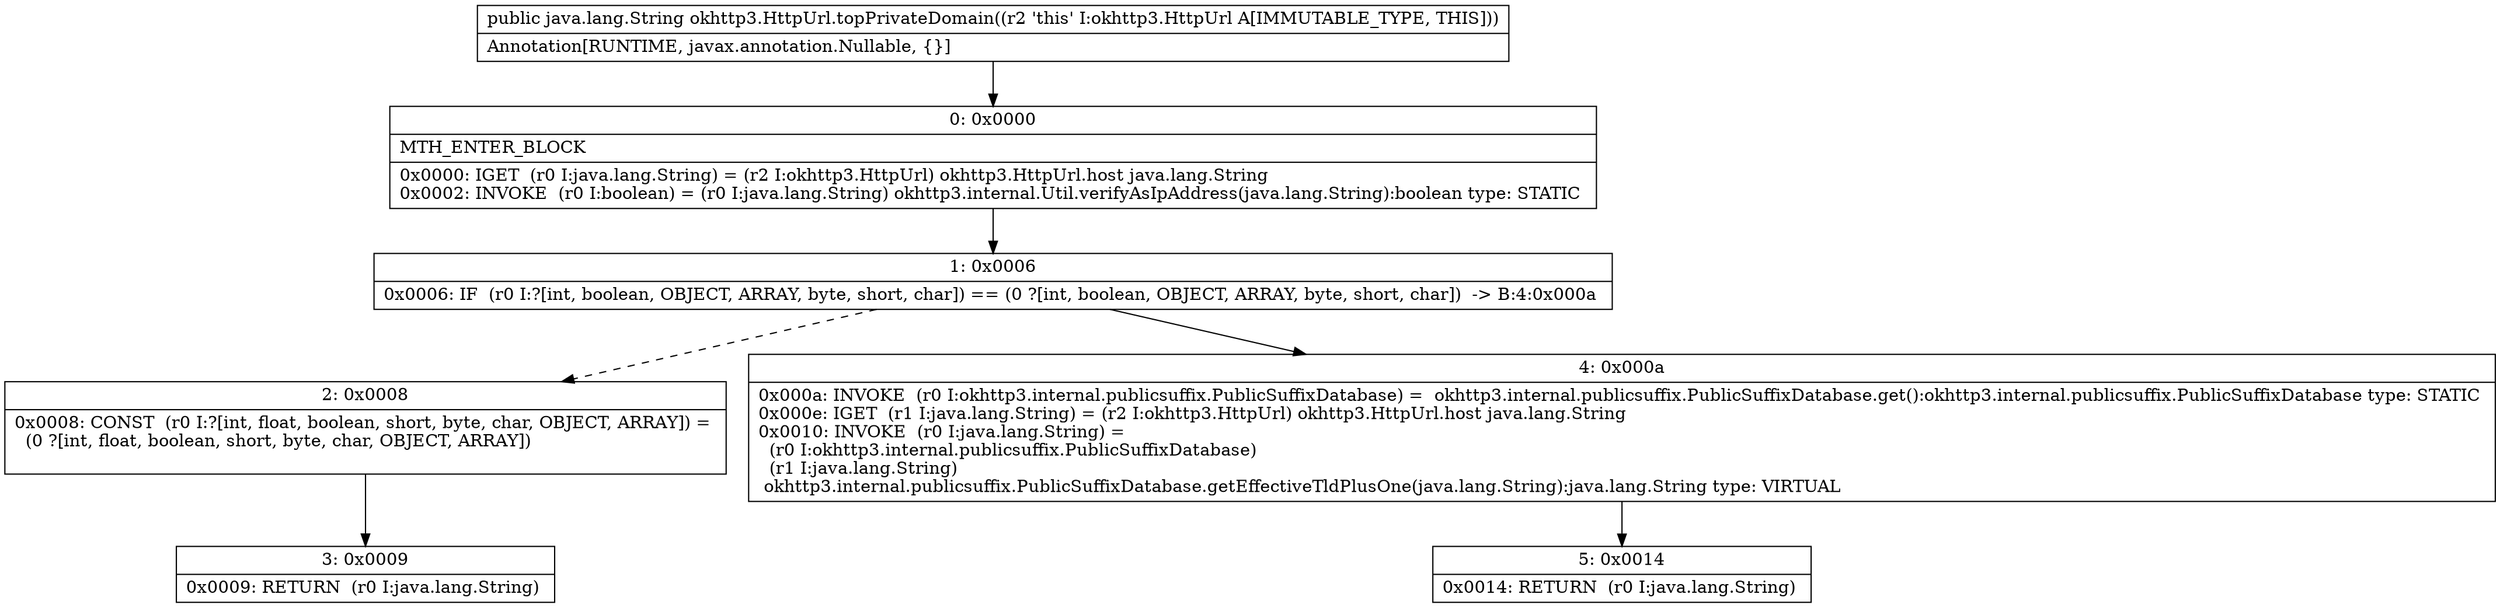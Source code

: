 digraph "CFG forokhttp3.HttpUrl.topPrivateDomain()Ljava\/lang\/String;" {
Node_0 [shape=record,label="{0\:\ 0x0000|MTH_ENTER_BLOCK\l|0x0000: IGET  (r0 I:java.lang.String) = (r2 I:okhttp3.HttpUrl) okhttp3.HttpUrl.host java.lang.String \l0x0002: INVOKE  (r0 I:boolean) = (r0 I:java.lang.String) okhttp3.internal.Util.verifyAsIpAddress(java.lang.String):boolean type: STATIC \l}"];
Node_1 [shape=record,label="{1\:\ 0x0006|0x0006: IF  (r0 I:?[int, boolean, OBJECT, ARRAY, byte, short, char]) == (0 ?[int, boolean, OBJECT, ARRAY, byte, short, char])  \-\> B:4:0x000a \l}"];
Node_2 [shape=record,label="{2\:\ 0x0008|0x0008: CONST  (r0 I:?[int, float, boolean, short, byte, char, OBJECT, ARRAY]) = \l  (0 ?[int, float, boolean, short, byte, char, OBJECT, ARRAY])\l \l}"];
Node_3 [shape=record,label="{3\:\ 0x0009|0x0009: RETURN  (r0 I:java.lang.String) \l}"];
Node_4 [shape=record,label="{4\:\ 0x000a|0x000a: INVOKE  (r0 I:okhttp3.internal.publicsuffix.PublicSuffixDatabase) =  okhttp3.internal.publicsuffix.PublicSuffixDatabase.get():okhttp3.internal.publicsuffix.PublicSuffixDatabase type: STATIC \l0x000e: IGET  (r1 I:java.lang.String) = (r2 I:okhttp3.HttpUrl) okhttp3.HttpUrl.host java.lang.String \l0x0010: INVOKE  (r0 I:java.lang.String) = \l  (r0 I:okhttp3.internal.publicsuffix.PublicSuffixDatabase)\l  (r1 I:java.lang.String)\l okhttp3.internal.publicsuffix.PublicSuffixDatabase.getEffectiveTldPlusOne(java.lang.String):java.lang.String type: VIRTUAL \l}"];
Node_5 [shape=record,label="{5\:\ 0x0014|0x0014: RETURN  (r0 I:java.lang.String) \l}"];
MethodNode[shape=record,label="{public java.lang.String okhttp3.HttpUrl.topPrivateDomain((r2 'this' I:okhttp3.HttpUrl A[IMMUTABLE_TYPE, THIS]))  | Annotation[RUNTIME, javax.annotation.Nullable, \{\}]\l}"];
MethodNode -> Node_0;
Node_0 -> Node_1;
Node_1 -> Node_2[style=dashed];
Node_1 -> Node_4;
Node_2 -> Node_3;
Node_4 -> Node_5;
}

